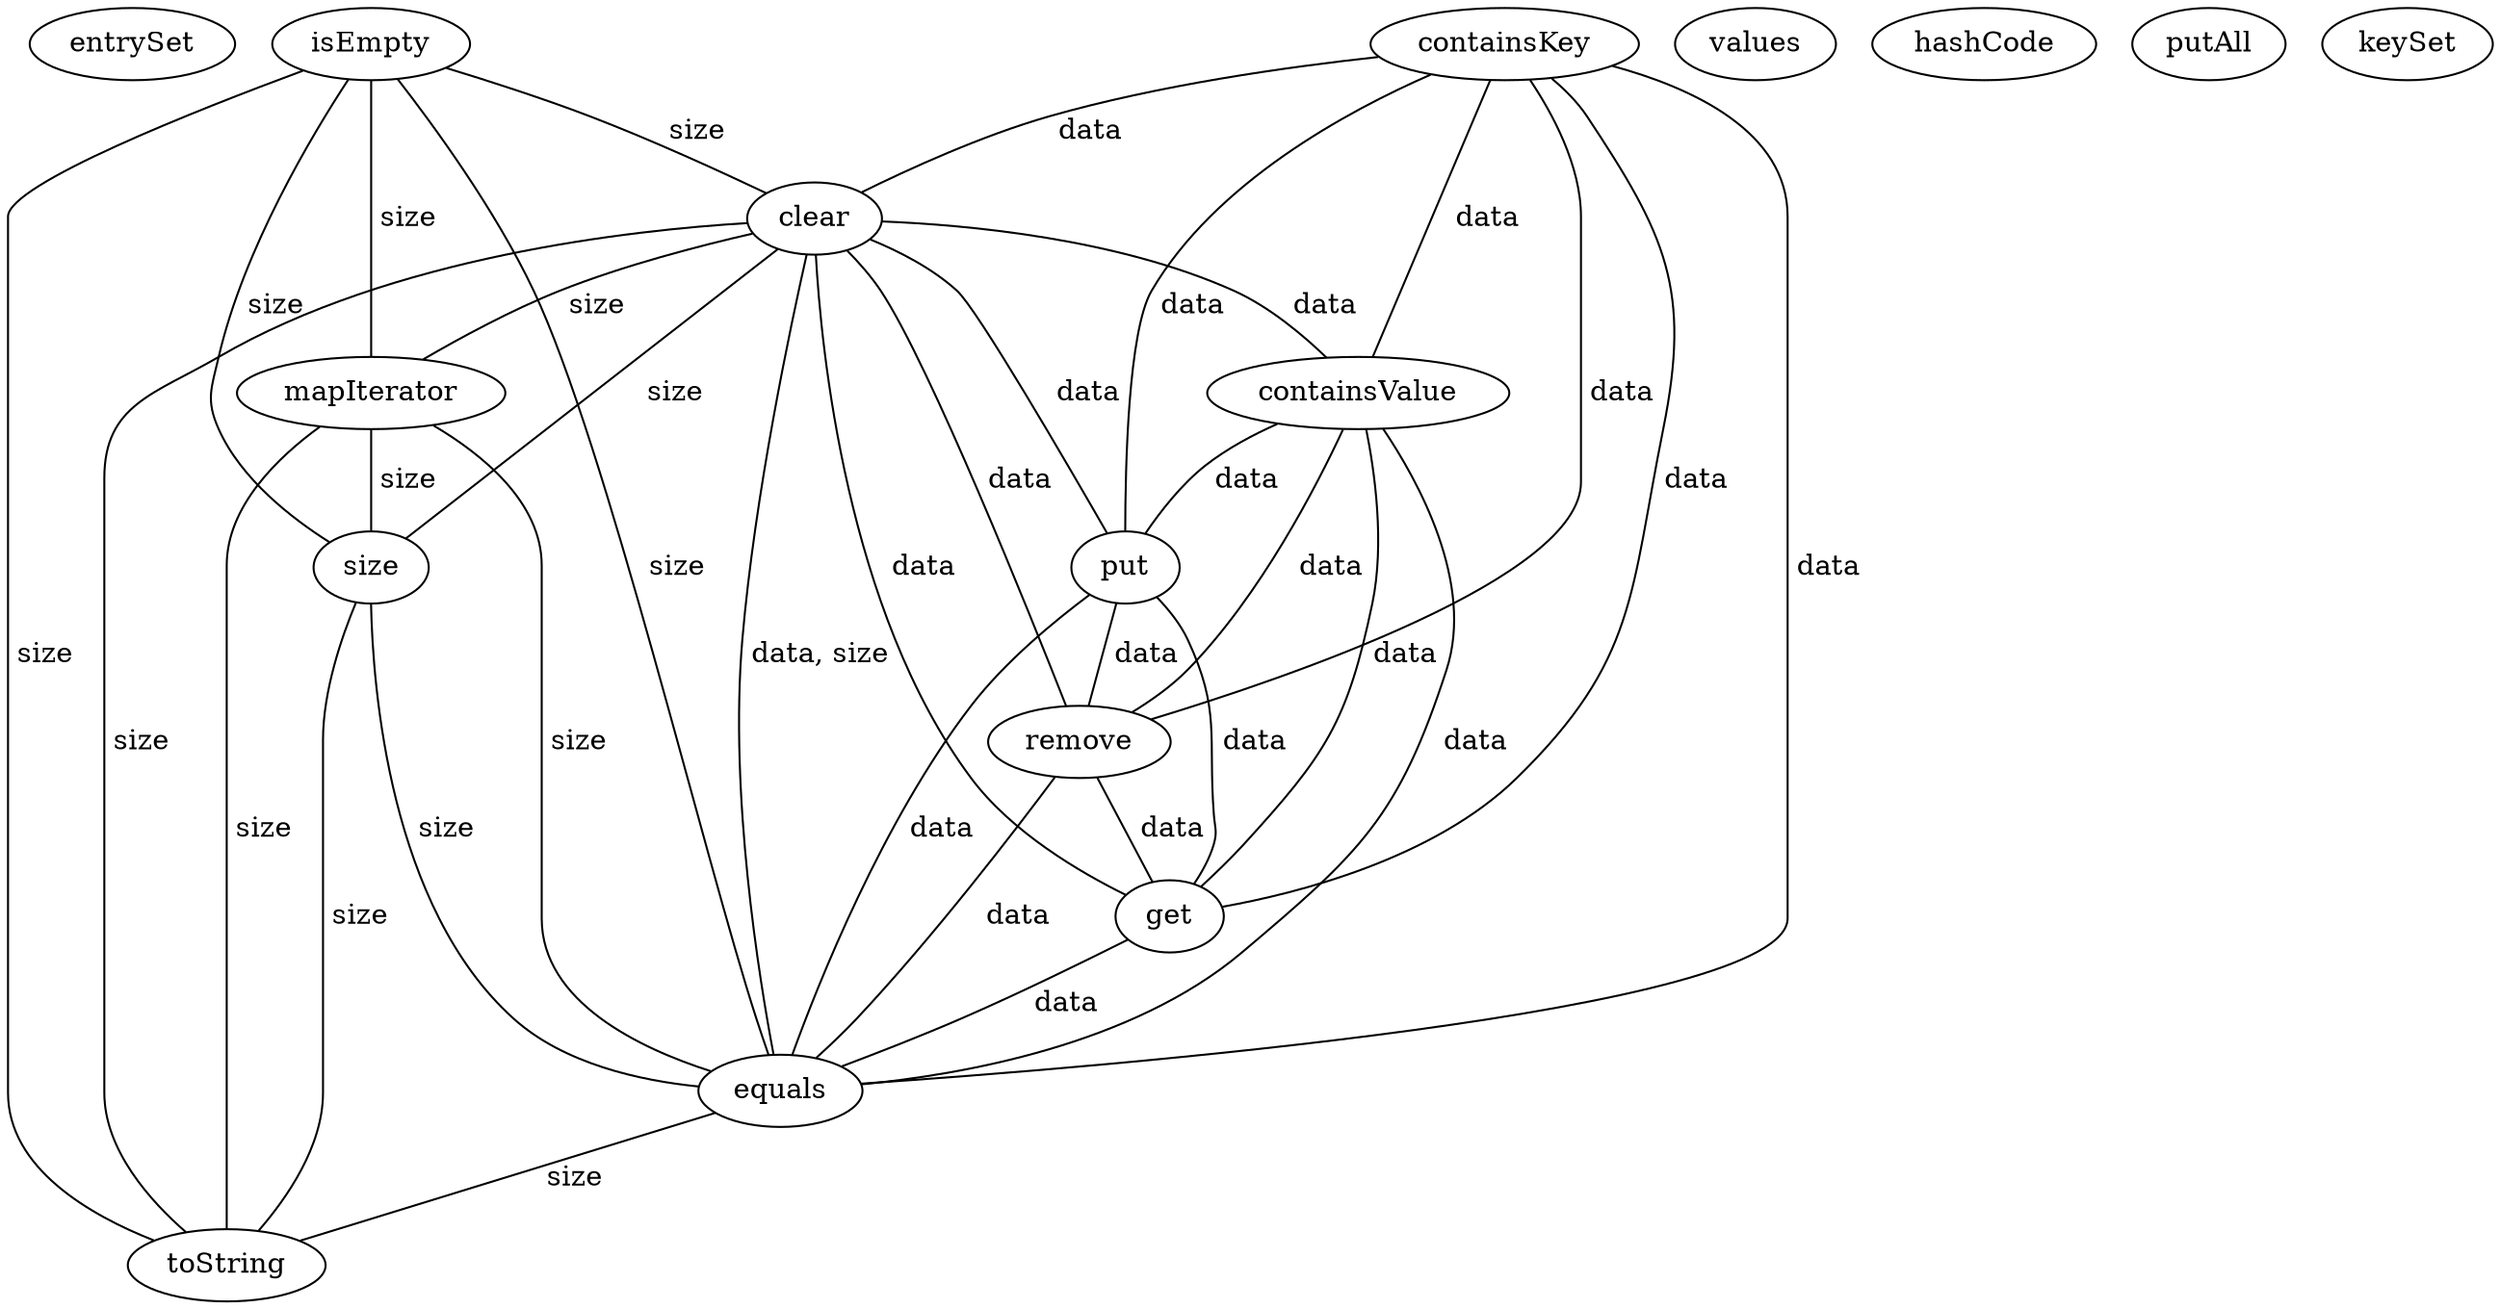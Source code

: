digraph G {
entrySet;
containsKey;
values;
isEmpty;
clear;
containsValue;
put;
remove;
mapIterator;
size;
hashCode;
get;
putAll;
equals;
toString;
keySet;
mapIterator -> size [label=" size", dir=none];
mapIterator -> equals [label=" size", dir=none];
mapIterator -> toString [label=" size", dir=none];
size -> equals [label=" size", dir=none];
size -> toString [label=" size", dir=none];
containsKey -> get [label=" data", dir=none];
containsKey -> equals [label=" data", dir=none];
containsKey -> clear [label=" data", dir=none];
containsKey -> containsValue [label=" data", dir=none];
containsKey -> put [label=" data", dir=none];
containsKey -> remove [label=" data", dir=none];
get -> equals [label=" data", dir=none];
equals -> toString [label=" size", dir=none];
isEmpty -> mapIterator [label=" size", dir=none];
isEmpty -> size [label=" size", dir=none];
isEmpty -> equals [label=" size", dir=none];
isEmpty -> clear [label=" size", dir=none];
isEmpty -> toString [label=" size", dir=none];
clear -> mapIterator [label=" size", dir=none];
clear -> size [label=" size", dir=none];
clear -> get [label=" data", dir=none];
clear -> equals [label=" data, size", dir=none];
clear -> toString [label=" size", dir=none];
clear -> containsValue [label=" data", dir=none];
clear -> put [label=" data", dir=none];
clear -> remove [label=" data", dir=none];
containsValue -> get [label=" data", dir=none];
containsValue -> equals [label=" data", dir=none];
containsValue -> put [label=" data", dir=none];
containsValue -> remove [label=" data", dir=none];
put -> get [label=" data", dir=none];
put -> equals [label=" data", dir=none];
put -> remove [label=" data", dir=none];
remove -> get [label=" data", dir=none];
remove -> equals [label=" data", dir=none];
}